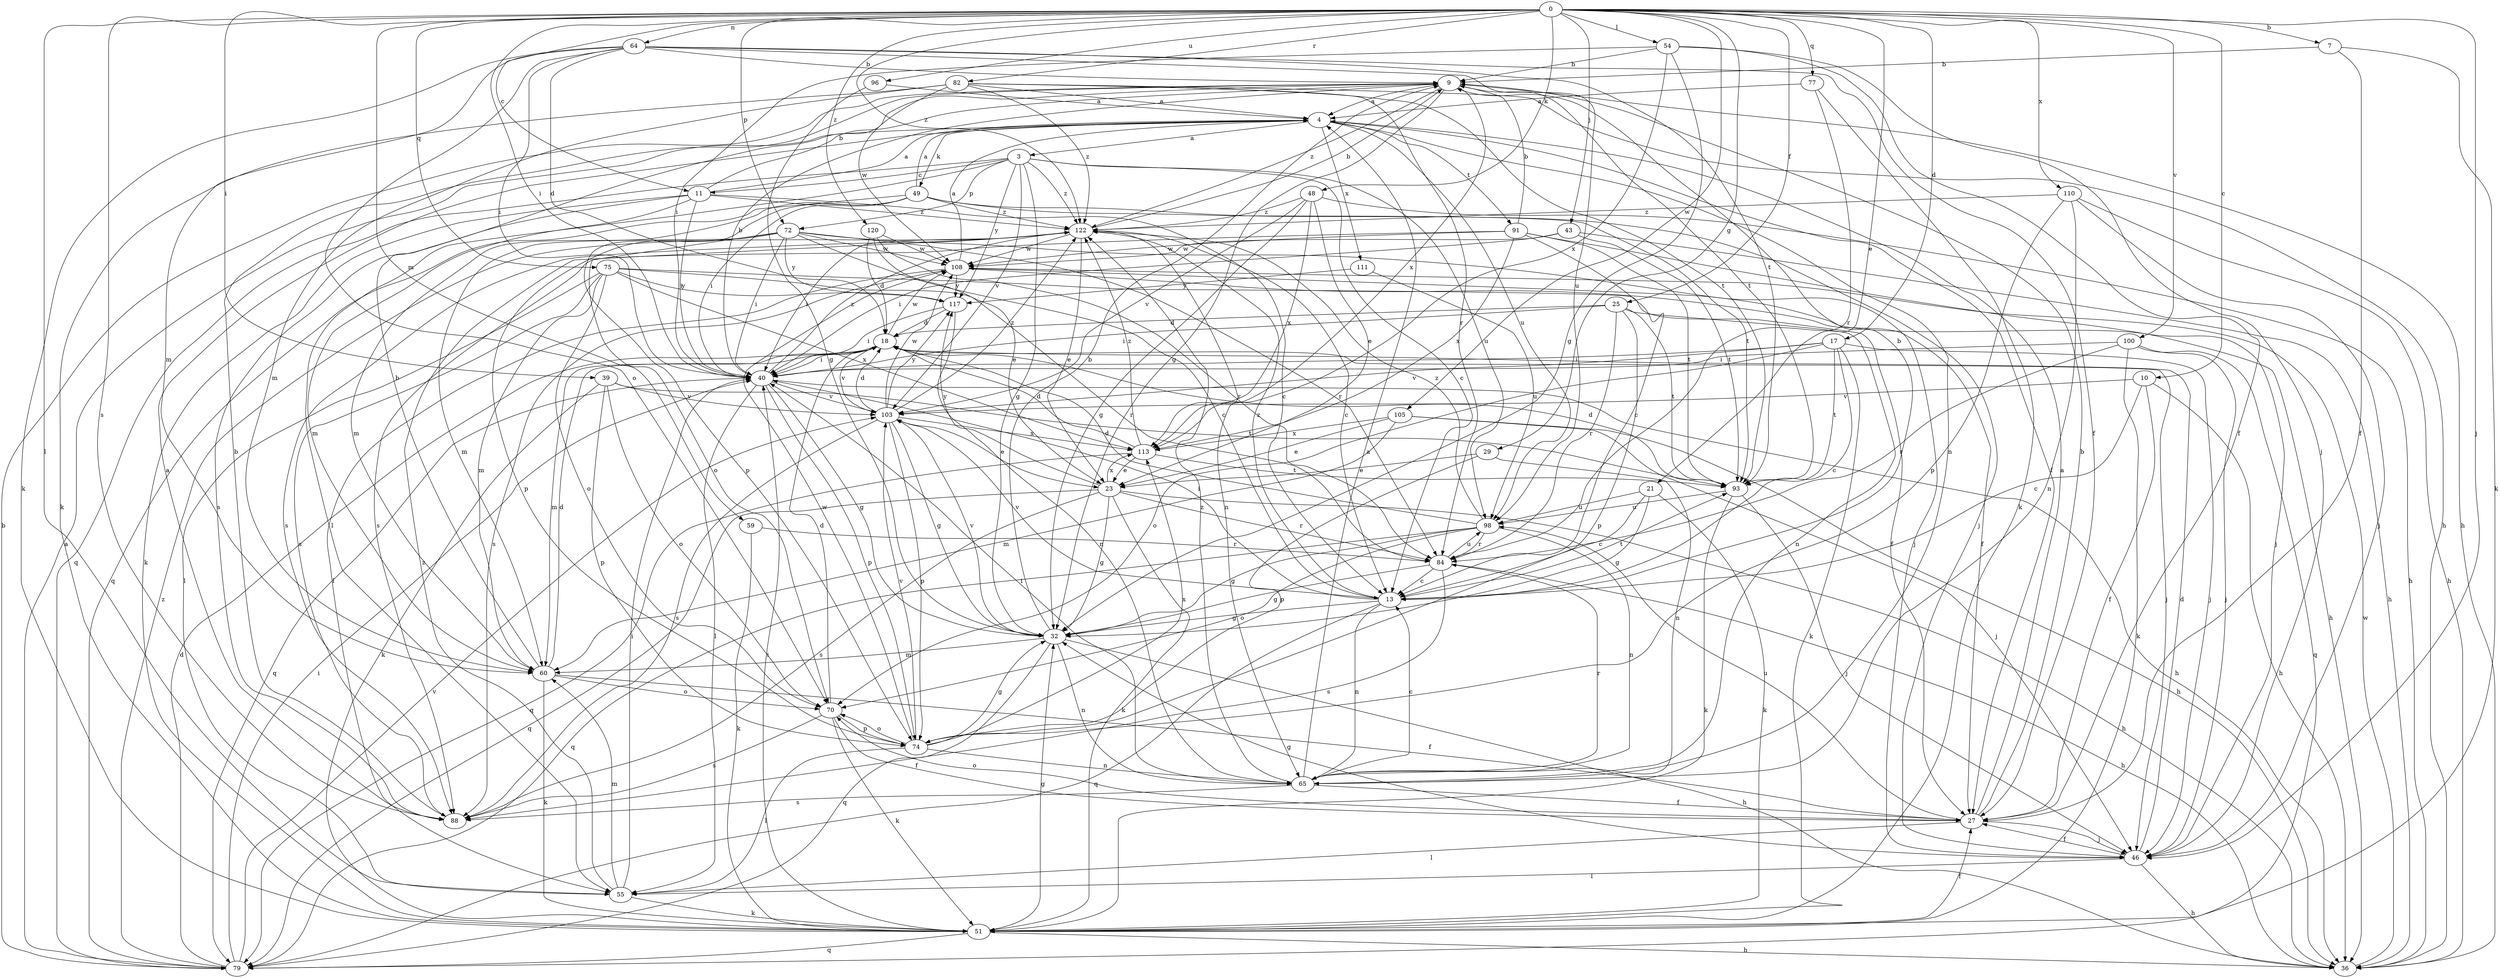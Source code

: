 strict digraph  {
0;
3;
4;
7;
9;
10;
11;
13;
17;
18;
21;
23;
25;
27;
29;
32;
36;
39;
40;
43;
46;
48;
49;
51;
54;
55;
59;
60;
64;
65;
70;
72;
74;
75;
77;
79;
82;
84;
88;
91;
93;
96;
98;
100;
103;
105;
108;
110;
111;
113;
117;
120;
122;
0 -> 7  [label=b];
0 -> 10  [label=c];
0 -> 11  [label=c];
0 -> 17  [label=d];
0 -> 21  [label=e];
0 -> 25  [label=f];
0 -> 29  [label=g];
0 -> 39  [label=i];
0 -> 40  [label=i];
0 -> 43  [label=j];
0 -> 46  [label=j];
0 -> 48  [label=k];
0 -> 54  [label=l];
0 -> 55  [label=l];
0 -> 59  [label=m];
0 -> 64  [label=n];
0 -> 72  [label=p];
0 -> 75  [label=q];
0 -> 77  [label=q];
0 -> 82  [label=r];
0 -> 88  [label=s];
0 -> 96  [label=u];
0 -> 100  [label=v];
0 -> 105  [label=w];
0 -> 110  [label=x];
0 -> 120  [label=z];
0 -> 122  [label=z];
3 -> 11  [label=c];
3 -> 13  [label=c];
3 -> 32  [label=g];
3 -> 55  [label=l];
3 -> 72  [label=p];
3 -> 79  [label=q];
3 -> 98  [label=u];
3 -> 103  [label=v];
3 -> 117  [label=y];
3 -> 122  [label=z];
4 -> 3  [label=a];
4 -> 27  [label=f];
4 -> 49  [label=k];
4 -> 65  [label=n];
4 -> 91  [label=t];
4 -> 98  [label=u];
4 -> 111  [label=x];
7 -> 9  [label=b];
7 -> 27  [label=f];
7 -> 51  [label=k];
9 -> 4  [label=a];
9 -> 32  [label=g];
9 -> 36  [label=h];
9 -> 93  [label=t];
9 -> 113  [label=x];
9 -> 122  [label=z];
10 -> 13  [label=c];
10 -> 27  [label=f];
10 -> 36  [label=h];
10 -> 103  [label=v];
11 -> 4  [label=a];
11 -> 9  [label=b];
11 -> 13  [label=c];
11 -> 40  [label=i];
11 -> 51  [label=k];
11 -> 60  [label=m];
11 -> 88  [label=s];
11 -> 122  [label=z];
13 -> 9  [label=b];
13 -> 32  [label=g];
13 -> 40  [label=i];
13 -> 65  [label=n];
13 -> 79  [label=q];
13 -> 93  [label=t];
13 -> 103  [label=v];
13 -> 122  [label=z];
17 -> 13  [label=c];
17 -> 40  [label=i];
17 -> 46  [label=j];
17 -> 51  [label=k];
17 -> 70  [label=o];
17 -> 93  [label=t];
17 -> 103  [label=v];
18 -> 40  [label=i];
18 -> 46  [label=j];
18 -> 60  [label=m];
18 -> 103  [label=v];
18 -> 108  [label=w];
21 -> 13  [label=c];
21 -> 32  [label=g];
21 -> 51  [label=k];
21 -> 98  [label=u];
23 -> 32  [label=g];
23 -> 36  [label=h];
23 -> 51  [label=k];
23 -> 79  [label=q];
23 -> 84  [label=r];
23 -> 88  [label=s];
23 -> 113  [label=x];
23 -> 117  [label=y];
25 -> 18  [label=d];
25 -> 40  [label=i];
25 -> 65  [label=n];
25 -> 74  [label=p];
25 -> 84  [label=r];
25 -> 93  [label=t];
27 -> 4  [label=a];
27 -> 9  [label=b];
27 -> 46  [label=j];
27 -> 55  [label=l];
27 -> 70  [label=o];
27 -> 98  [label=u];
29 -> 23  [label=e];
29 -> 65  [label=n];
29 -> 74  [label=p];
32 -> 9  [label=b];
32 -> 36  [label=h];
32 -> 60  [label=m];
32 -> 65  [label=n];
32 -> 79  [label=q];
32 -> 103  [label=v];
36 -> 108  [label=w];
39 -> 51  [label=k];
39 -> 70  [label=o];
39 -> 74  [label=p];
39 -> 93  [label=t];
39 -> 103  [label=v];
40 -> 9  [label=b];
40 -> 32  [label=g];
40 -> 36  [label=h];
40 -> 55  [label=l];
40 -> 74  [label=p];
40 -> 79  [label=q];
40 -> 103  [label=v];
40 -> 122  [label=z];
43 -> 36  [label=h];
43 -> 40  [label=i];
43 -> 93  [label=t];
43 -> 108  [label=w];
46 -> 18  [label=d];
46 -> 27  [label=f];
46 -> 32  [label=g];
46 -> 36  [label=h];
46 -> 55  [label=l];
48 -> 23  [label=e];
48 -> 32  [label=g];
48 -> 36  [label=h];
48 -> 103  [label=v];
48 -> 113  [label=x];
48 -> 122  [label=z];
49 -> 4  [label=a];
49 -> 40  [label=i];
49 -> 46  [label=j];
49 -> 60  [label=m];
49 -> 74  [label=p];
49 -> 79  [label=q];
49 -> 93  [label=t];
49 -> 122  [label=z];
51 -> 27  [label=f];
51 -> 32  [label=g];
51 -> 36  [label=h];
51 -> 40  [label=i];
51 -> 79  [label=q];
54 -> 9  [label=b];
54 -> 27  [label=f];
54 -> 32  [label=g];
54 -> 40  [label=i];
54 -> 46  [label=j];
54 -> 113  [label=x];
55 -> 40  [label=i];
55 -> 51  [label=k];
55 -> 60  [label=m];
55 -> 122  [label=z];
59 -> 51  [label=k];
59 -> 84  [label=r];
60 -> 9  [label=b];
60 -> 18  [label=d];
60 -> 27  [label=f];
60 -> 51  [label=k];
60 -> 70  [label=o];
64 -> 9  [label=b];
64 -> 18  [label=d];
64 -> 27  [label=f];
64 -> 40  [label=i];
64 -> 51  [label=k];
64 -> 60  [label=m];
64 -> 70  [label=o];
64 -> 93  [label=t];
64 -> 98  [label=u];
65 -> 4  [label=a];
65 -> 13  [label=c];
65 -> 27  [label=f];
65 -> 40  [label=i];
65 -> 84  [label=r];
65 -> 88  [label=s];
65 -> 122  [label=z];
70 -> 18  [label=d];
70 -> 27  [label=f];
70 -> 51  [label=k];
70 -> 74  [label=p];
70 -> 88  [label=s];
72 -> 13  [label=c];
72 -> 40  [label=i];
72 -> 46  [label=j];
72 -> 60  [label=m];
72 -> 70  [label=o];
72 -> 74  [label=p];
72 -> 84  [label=r];
72 -> 108  [label=w];
72 -> 117  [label=y];
74 -> 32  [label=g];
74 -> 55  [label=l];
74 -> 65  [label=n];
74 -> 70  [label=o];
74 -> 103  [label=v];
74 -> 108  [label=w];
74 -> 113  [label=x];
75 -> 27  [label=f];
75 -> 55  [label=l];
75 -> 60  [label=m];
75 -> 70  [label=o];
75 -> 84  [label=r];
75 -> 88  [label=s];
75 -> 113  [label=x];
75 -> 117  [label=y];
77 -> 4  [label=a];
77 -> 51  [label=k];
77 -> 84  [label=r];
79 -> 4  [label=a];
79 -> 9  [label=b];
79 -> 18  [label=d];
79 -> 40  [label=i];
79 -> 103  [label=v];
79 -> 122  [label=z];
82 -> 4  [label=a];
82 -> 36  [label=h];
82 -> 51  [label=k];
82 -> 60  [label=m];
82 -> 84  [label=r];
82 -> 93  [label=t];
82 -> 108  [label=w];
82 -> 122  [label=z];
84 -> 13  [label=c];
84 -> 32  [label=g];
84 -> 36  [label=h];
84 -> 88  [label=s];
84 -> 98  [label=u];
88 -> 4  [label=a];
88 -> 9  [label=b];
91 -> 9  [label=b];
91 -> 13  [label=c];
91 -> 46  [label=j];
91 -> 88  [label=s];
91 -> 93  [label=t];
91 -> 108  [label=w];
91 -> 113  [label=x];
93 -> 18  [label=d];
93 -> 46  [label=j];
93 -> 51  [label=k];
93 -> 98  [label=u];
96 -> 4  [label=a];
96 -> 32  [label=g];
98 -> 18  [label=d];
98 -> 32  [label=g];
98 -> 65  [label=n];
98 -> 70  [label=o];
98 -> 79  [label=q];
98 -> 84  [label=r];
98 -> 122  [label=z];
100 -> 40  [label=i];
100 -> 46  [label=j];
100 -> 51  [label=k];
100 -> 79  [label=q];
100 -> 84  [label=r];
103 -> 18  [label=d];
103 -> 23  [label=e];
103 -> 32  [label=g];
103 -> 74  [label=p];
103 -> 88  [label=s];
103 -> 108  [label=w];
103 -> 113  [label=x];
103 -> 117  [label=y];
103 -> 122  [label=z];
105 -> 23  [label=e];
105 -> 36  [label=h];
105 -> 46  [label=j];
105 -> 60  [label=m];
105 -> 113  [label=x];
108 -> 4  [label=a];
108 -> 27  [label=f];
108 -> 36  [label=h];
108 -> 55  [label=l];
108 -> 88  [label=s];
108 -> 117  [label=y];
110 -> 36  [label=h];
110 -> 46  [label=j];
110 -> 65  [label=n];
110 -> 74  [label=p];
110 -> 122  [label=z];
111 -> 98  [label=u];
111 -> 117  [label=y];
113 -> 18  [label=d];
113 -> 23  [label=e];
113 -> 79  [label=q];
113 -> 93  [label=t];
113 -> 122  [label=z];
117 -> 18  [label=d];
117 -> 40  [label=i];
117 -> 65  [label=n];
120 -> 18  [label=d];
120 -> 23  [label=e];
120 -> 84  [label=r];
120 -> 108  [label=w];
122 -> 9  [label=b];
122 -> 13  [label=c];
122 -> 23  [label=e];
122 -> 40  [label=i];
122 -> 65  [label=n];
122 -> 88  [label=s];
122 -> 108  [label=w];
}
